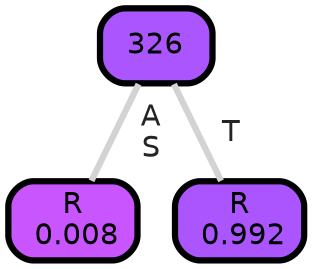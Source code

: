 graph Tree {
node [shape=box, style="filled, rounded",color="black",penwidth="3",fontcolor="black",                 fontname=helvetica] ;
graph [ranksep="0 equally", splines=straight,                 bgcolor=transparent, dpi=200] ;
edge [fontname=helvetica, fontweight=bold,fontcolor=grey14,color=lightgray] ;
0 [label="R
 0.008", fillcolor="#c955ff"] ;
1 [label="326", fillcolor="#ab55ff"] ;
2 [label="R
 0.992", fillcolor="#ab55ff"] ;
1 -- 0 [label=" A\n S",penwidth=3] ;
1 -- 2 [label=" T",penwidth=3] ;
{rank = same;}}
